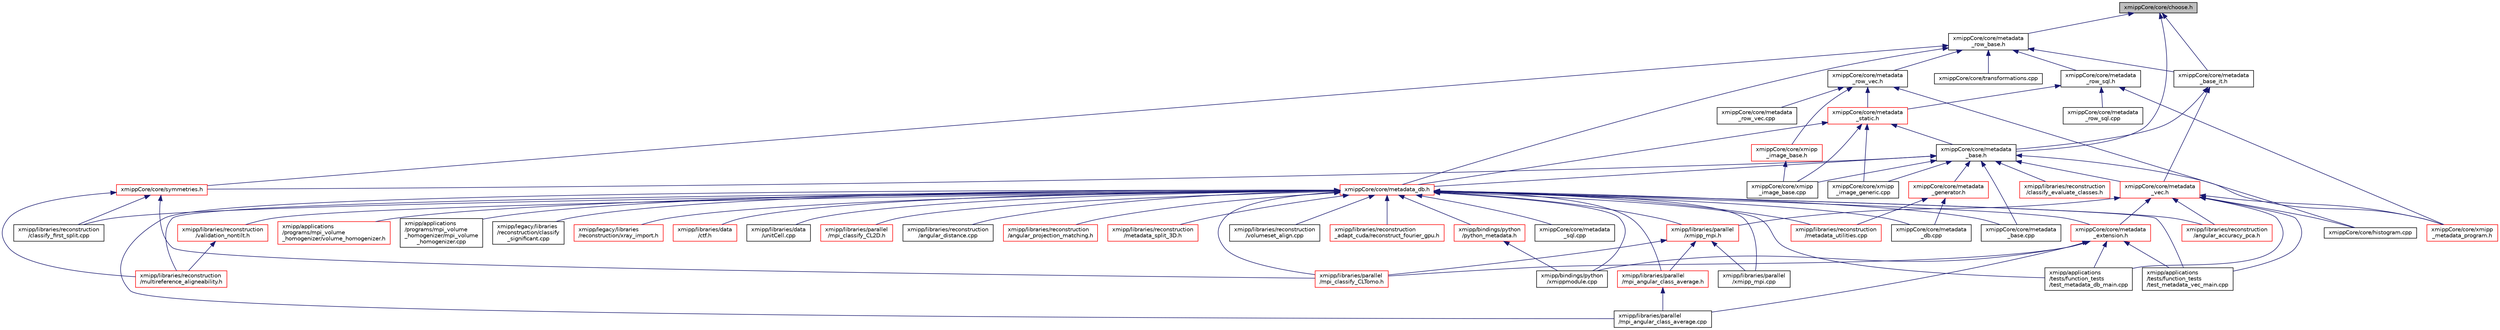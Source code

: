 digraph "xmippCore/core/choose.h"
{
  edge [fontname="Helvetica",fontsize="10",labelfontname="Helvetica",labelfontsize="10"];
  node [fontname="Helvetica",fontsize="10",shape=record];
  Node1 [label="xmippCore/core/choose.h",height=0.2,width=0.4,color="black", fillcolor="grey75", style="filled", fontcolor="black"];
  Node1 -> Node2 [dir="back",color="midnightblue",fontsize="10",style="solid",fontname="Helvetica"];
  Node2 [label="xmippCore/core/metadata\l_row_base.h",height=0.2,width=0.4,color="black", fillcolor="white", style="filled",URL="$metadata__row__base_8h.html"];
  Node2 -> Node3 [dir="back",color="midnightblue",fontsize="10",style="solid",fontname="Helvetica"];
  Node3 [label="xmippCore/core/metadata\l_row_vec.h",height=0.2,width=0.4,color="black", fillcolor="white", style="filled",URL="$metadata__row__vec_8h.html"];
  Node3 -> Node4 [dir="back",color="midnightblue",fontsize="10",style="solid",fontname="Helvetica"];
  Node4 [label="xmippCore/core/xmipp\l_image_base.h",height=0.2,width=0.4,color="red", fillcolor="white", style="filled",URL="$xmipp__image__base_8h.html"];
  Node4 -> Node681 [dir="back",color="midnightblue",fontsize="10",style="solid",fontname="Helvetica"];
  Node681 [label="xmippCore/core/xmipp\l_image_base.cpp",height=0.2,width=0.4,color="black", fillcolor="white", style="filled",URL="$xmipp__image__base_8cpp.html"];
  Node3 -> Node717 [dir="back",color="midnightblue",fontsize="10",style="solid",fontname="Helvetica"];
  Node717 [label="xmippCore/core/metadata\l_static.h",height=0.2,width=0.4,color="red", fillcolor="white", style="filled",URL="$metadata__static_8h.html"];
  Node717 -> Node718 [dir="back",color="midnightblue",fontsize="10",style="solid",fontname="Helvetica"];
  Node718 [label="xmippCore/core/metadata\l_base.h",height=0.2,width=0.4,color="black", fillcolor="white", style="filled",URL="$metadata__base_8h.html"];
  Node718 -> Node719 [dir="back",color="midnightblue",fontsize="10",style="solid",fontname="Helvetica"];
  Node719 [label="xmipp/libraries/reconstruction\l/classify_evaluate_classes.h",height=0.2,width=0.4,color="red", fillcolor="white", style="filled",URL="$classify__evaluate__classes_8h.html"];
  Node718 -> Node721 [dir="back",color="midnightblue",fontsize="10",style="solid",fontname="Helvetica"];
  Node721 [label="xmippCore/core/metadata\l_vec.h",height=0.2,width=0.4,color="red", fillcolor="white", style="filled",URL="$metadata__vec_8h.html"];
  Node721 -> Node651 [dir="back",color="midnightblue",fontsize="10",style="solid",fontname="Helvetica"];
  Node651 [label="xmipp/applications\l/tests/function_tests\l/test_metadata_db_main.cpp",height=0.2,width=0.4,color="black", fillcolor="white", style="filled",URL="$test__metadata__db__main_8cpp.html"];
  Node721 -> Node652 [dir="back",color="midnightblue",fontsize="10",style="solid",fontname="Helvetica"];
  Node652 [label="xmipp/applications\l/tests/function_tests\l/test_metadata_vec_main.cpp",height=0.2,width=0.4,color="black", fillcolor="white", style="filled",URL="$test__metadata__vec__main_8cpp.html"];
  Node721 -> Node746 [dir="back",color="midnightblue",fontsize="10",style="solid",fontname="Helvetica"];
  Node746 [label="xmipp/libraries/parallel\l/xmipp_mpi.h",height=0.2,width=0.4,color="red", fillcolor="white", style="filled",URL="$xmipp__mpi_8h.html"];
  Node746 -> Node531 [dir="back",color="midnightblue",fontsize="10",style="solid",fontname="Helvetica"];
  Node531 [label="xmipp/libraries/parallel\l/mpi_angular_class_average.h",height=0.2,width=0.4,color="red", fillcolor="white", style="filled",URL="$mpi__angular__class__average_8h.html"];
  Node531 -> Node533 [dir="back",color="midnightblue",fontsize="10",style="solid",fontname="Helvetica"];
  Node533 [label="xmipp/libraries/parallel\l/mpi_angular_class_average.cpp",height=0.2,width=0.4,color="black", fillcolor="white", style="filled",URL="$mpi__angular__class__average_8cpp.html"];
  Node746 -> Node189 [dir="back",color="midnightblue",fontsize="10",style="solid",fontname="Helvetica"];
  Node189 [label="xmipp/libraries/parallel\l/mpi_classify_CLTomo.h",height=0.2,width=0.4,color="red", fillcolor="white", style="filled",URL="$mpi__classify__CLTomo_8h.html"];
  Node746 -> Node769 [dir="back",color="midnightblue",fontsize="10",style="solid",fontname="Helvetica"];
  Node769 [label="xmipp/libraries/parallel\l/xmipp_mpi.cpp",height=0.2,width=0.4,color="black", fillcolor="white", style="filled",URL="$xmipp__mpi_8cpp.html"];
  Node721 -> Node540 [dir="back",color="midnightblue",fontsize="10",style="solid",fontname="Helvetica"];
  Node540 [label="xmipp/libraries/reconstruction\l/angular_accuracy_pca.h",height=0.2,width=0.4,color="red", fillcolor="white", style="filled",URL="$angular__accuracy__pca_8h.html"];
  Node721 -> Node650 [dir="back",color="midnightblue",fontsize="10",style="solid",fontname="Helvetica"];
  Node650 [label="xmippCore/core/metadata\l_extension.h",height=0.2,width=0.4,color="red", fillcolor="white", style="filled",URL="$metadata__extension_8h.html"];
  Node650 -> Node651 [dir="back",color="midnightblue",fontsize="10",style="solid",fontname="Helvetica"];
  Node650 -> Node652 [dir="back",color="midnightblue",fontsize="10",style="solid",fontname="Helvetica"];
  Node650 -> Node354 [dir="back",color="midnightblue",fontsize="10",style="solid",fontname="Helvetica"];
  Node354 [label="xmipp/bindings/python\l/xmippmodule.cpp",height=0.2,width=0.4,color="black", fillcolor="white", style="filled",URL="$xmippmodule_8cpp.html"];
  Node650 -> Node533 [dir="back",color="midnightblue",fontsize="10",style="solid",fontname="Helvetica"];
  Node650 -> Node189 [dir="back",color="midnightblue",fontsize="10",style="solid",fontname="Helvetica"];
  Node721 -> Node806 [dir="back",color="midnightblue",fontsize="10",style="solid",fontname="Helvetica"];
  Node806 [label="xmippCore/core/histogram.cpp",height=0.2,width=0.4,color="black", fillcolor="white", style="filled",URL="$histogram_8cpp.html"];
  Node721 -> Node811 [dir="back",color="midnightblue",fontsize="10",style="solid",fontname="Helvetica"];
  Node811 [label="xmippCore/core/xmipp\l_metadata_program.h",height=0.2,width=0.4,color="red", fillcolor="white", style="filled",URL="$xmipp__metadata__program_8h.html"];
  Node718 -> Node828 [dir="back",color="midnightblue",fontsize="10",style="solid",fontname="Helvetica"];
  Node828 [label="xmippCore/core/metadata_db.h",height=0.2,width=0.4,color="red", fillcolor="white", style="filled",URL="$metadata__db_8h.html"];
  Node828 -> Node349 [dir="back",color="midnightblue",fontsize="10",style="solid",fontname="Helvetica"];
  Node349 [label="xmipp/applications\l/programs/mpi_volume\l_homogenizer/volume_homogenizer.h",height=0.2,width=0.4,color="red", fillcolor="white", style="filled",URL="$volume__homogenizer_8h.html"];
  Node828 -> Node351 [dir="back",color="midnightblue",fontsize="10",style="solid",fontname="Helvetica"];
  Node351 [label="xmipp/applications\l/programs/mpi_volume\l_homogenizer/mpi_volume\l_homogenizer.cpp",height=0.2,width=0.4,color="black", fillcolor="white", style="filled",URL="$mpi__volume__homogenizer_8cpp.html"];
  Node828 -> Node651 [dir="back",color="midnightblue",fontsize="10",style="solid",fontname="Helvetica"];
  Node828 -> Node652 [dir="back",color="midnightblue",fontsize="10",style="solid",fontname="Helvetica"];
  Node828 -> Node829 [dir="back",color="midnightblue",fontsize="10",style="solid",fontname="Helvetica"];
  Node829 [label="xmipp/bindings/python\l/python_metadata.h",height=0.2,width=0.4,color="red", fillcolor="white", style="filled",URL="$python__metadata_8h.html"];
  Node829 -> Node354 [dir="back",color="midnightblue",fontsize="10",style="solid",fontname="Helvetica"];
  Node828 -> Node354 [dir="back",color="midnightblue",fontsize="10",style="solid",fontname="Helvetica"];
  Node828 -> Node158 [dir="back",color="midnightblue",fontsize="10",style="solid",fontname="Helvetica"];
  Node158 [label="xmipp/legacy/libraries\l/reconstruction/classify\l_significant.cpp",height=0.2,width=0.4,color="black", fillcolor="white", style="filled",URL="$classify__significant_8cpp.html"];
  Node828 -> Node121 [dir="back",color="midnightblue",fontsize="10",style="solid",fontname="Helvetica"];
  Node121 [label="xmipp/legacy/libraries\l/reconstruction/xray_import.h",height=0.2,width=0.4,color="red", fillcolor="white", style="filled",URL="$xray__import_8h.html"];
  Node828 -> Node833 [dir="back",color="midnightblue",fontsize="10",style="solid",fontname="Helvetica"];
  Node833 [label="xmipp/libraries/data\l/ctf.h",height=0.2,width=0.4,color="red", fillcolor="white", style="filled",URL="$ctf_8h.html"];
  Node828 -> Node517 [dir="back",color="midnightblue",fontsize="10",style="solid",fontname="Helvetica"];
  Node517 [label="xmipp/libraries/data\l/unitCell.cpp",height=0.2,width=0.4,color="black", fillcolor="white", style="filled",URL="$unitCell_8cpp.html"];
  Node828 -> Node531 [dir="back",color="midnightblue",fontsize="10",style="solid",fontname="Helvetica"];
  Node828 -> Node533 [dir="back",color="midnightblue",fontsize="10",style="solid",fontname="Helvetica"];
  Node828 -> Node835 [dir="back",color="midnightblue",fontsize="10",style="solid",fontname="Helvetica"];
  Node835 [label="xmipp/libraries/parallel\l/mpi_classify_CL2D.h",height=0.2,width=0.4,color="red", fillcolor="white", style="filled",URL="$mpi__classify__CL2D_8h.html"];
  Node828 -> Node746 [dir="back",color="midnightblue",fontsize="10",style="solid",fontname="Helvetica"];
  Node828 -> Node189 [dir="back",color="midnightblue",fontsize="10",style="solid",fontname="Helvetica"];
  Node828 -> Node769 [dir="back",color="midnightblue",fontsize="10",style="solid",fontname="Helvetica"];
  Node828 -> Node540 [dir="back",color="midnightblue",fontsize="10",style="solid",fontname="Helvetica"];
  Node828 -> Node779 [dir="back",color="midnightblue",fontsize="10",style="solid",fontname="Helvetica"];
  Node779 [label="xmipp/libraries/reconstruction\l/angular_distance.cpp",height=0.2,width=0.4,color="black", fillcolor="white", style="filled",URL="$angular__distance_8cpp.html"];
  Node828 -> Node837 [dir="back",color="midnightblue",fontsize="10",style="solid",fontname="Helvetica"];
  Node837 [label="xmipp/libraries/reconstruction\l/angular_projection_matching.h",height=0.2,width=0.4,color="red", fillcolor="white", style="filled",URL="$angular__projection__matching_8h.html"];
  Node828 -> Node215 [dir="back",color="midnightblue",fontsize="10",style="solid",fontname="Helvetica"];
  Node215 [label="xmipp/libraries/reconstruction\l/classify_first_split.cpp",height=0.2,width=0.4,color="black", fillcolor="white", style="filled",URL="$classify__first__split_8cpp.html"];
  Node828 -> Node839 [dir="back",color="midnightblue",fontsize="10",style="solid",fontname="Helvetica"];
  Node839 [label="xmipp/libraries/reconstruction\l/metadata_split_3D.h",height=0.2,width=0.4,color="red", fillcolor="white", style="filled",URL="$metadata__split__3D_8h.html"];
  Node828 -> Node841 [dir="back",color="midnightblue",fontsize="10",style="solid",fontname="Helvetica"];
  Node841 [label="xmipp/libraries/reconstruction\l/metadata_utilities.cpp",height=0.2,width=0.4,color="red", fillcolor="white", style="filled",URL="$metadata__utilities_8cpp.html"];
  Node828 -> Node843 [dir="back",color="midnightblue",fontsize="10",style="solid",fontname="Helvetica"];
  Node843 [label="xmipp/libraries/reconstruction\l/validation_nontilt.h",height=0.2,width=0.4,color="red", fillcolor="white", style="filled",URL="$validation__nontilt_8h.html"];
  Node843 -> Node262 [dir="back",color="midnightblue",fontsize="10",style="solid",fontname="Helvetica"];
  Node262 [label="xmipp/libraries/reconstruction\l/multireference_aligneability.h",height=0.2,width=0.4,color="red", fillcolor="white", style="filled",URL="$multireference__aligneability_8h.html"];
  Node828 -> Node262 [dir="back",color="midnightblue",fontsize="10",style="solid",fontname="Helvetica"];
  Node828 -> Node810 [dir="back",color="midnightblue",fontsize="10",style="solid",fontname="Helvetica"];
  Node810 [label="xmipp/libraries/reconstruction\l/volumeset_align.cpp",height=0.2,width=0.4,color="black", fillcolor="white", style="filled",URL="$volumeset__align_8cpp.html"];
  Node828 -> Node340 [dir="back",color="midnightblue",fontsize="10",style="solid",fontname="Helvetica"];
  Node340 [label="xmipp/libraries/reconstruction\l_adapt_cuda/reconstruct_fourier_gpu.h",height=0.2,width=0.4,color="red", fillcolor="white", style="filled",URL="$reconstruct__fourier__gpu_8h.html"];
  Node828 -> Node650 [dir="back",color="midnightblue",fontsize="10",style="solid",fontname="Helvetica"];
  Node828 -> Node677 [dir="back",color="midnightblue",fontsize="10",style="solid",fontname="Helvetica"];
  Node677 [label="xmippCore/core/metadata\l_base.cpp",height=0.2,width=0.4,color="black", fillcolor="white", style="filled",URL="$metadata__base_8cpp.html"];
  Node828 -> Node678 [dir="back",color="midnightblue",fontsize="10",style="solid",fontname="Helvetica"];
  Node678 [label="xmippCore/core/metadata\l_db.cpp",height=0.2,width=0.4,color="black", fillcolor="white", style="filled",URL="$metadata__db_8cpp.html"];
  Node828 -> Node846 [dir="back",color="midnightblue",fontsize="10",style="solid",fontname="Helvetica"];
  Node846 [label="xmippCore/core/metadata\l_sql.cpp",height=0.2,width=0.4,color="black", fillcolor="white", style="filled",URL="$metadata__sql_8cpp.html"];
  Node718 -> Node847 [dir="back",color="midnightblue",fontsize="10",style="solid",fontname="Helvetica"];
  Node847 [label="xmippCore/core/symmetries.h",height=0.2,width=0.4,color="red", fillcolor="white", style="filled",URL="$ore_2core_2symmetries_8h.html"];
  Node847 -> Node189 [dir="back",color="midnightblue",fontsize="10",style="solid",fontname="Helvetica"];
  Node847 -> Node215 [dir="back",color="midnightblue",fontsize="10",style="solid",fontname="Helvetica"];
  Node847 -> Node262 [dir="back",color="midnightblue",fontsize="10",style="solid",fontname="Helvetica"];
  Node718 -> Node677 [dir="back",color="midnightblue",fontsize="10",style="solid",fontname="Helvetica"];
  Node718 -> Node853 [dir="back",color="midnightblue",fontsize="10",style="solid",fontname="Helvetica"];
  Node853 [label="xmippCore/core/metadata\l_generator.h",height=0.2,width=0.4,color="red", fillcolor="white", style="filled",URL="$metadata__generator_8h.html"];
  Node853 -> Node841 [dir="back",color="midnightblue",fontsize="10",style="solid",fontname="Helvetica"];
  Node853 -> Node678 [dir="back",color="midnightblue",fontsize="10",style="solid",fontname="Helvetica"];
  Node718 -> Node681 [dir="back",color="midnightblue",fontsize="10",style="solid",fontname="Helvetica"];
  Node718 -> Node676 [dir="back",color="midnightblue",fontsize="10",style="solid",fontname="Helvetica"];
  Node676 [label="xmippCore/core/xmipp\l_image_generic.cpp",height=0.2,width=0.4,color="black", fillcolor="white", style="filled",URL="$xmipp__image__generic_8cpp.html"];
  Node718 -> Node811 [dir="back",color="midnightblue",fontsize="10",style="solid",fontname="Helvetica"];
  Node717 -> Node828 [dir="back",color="midnightblue",fontsize="10",style="solid",fontname="Helvetica"];
  Node717 -> Node681 [dir="back",color="midnightblue",fontsize="10",style="solid",fontname="Helvetica"];
  Node717 -> Node676 [dir="back",color="midnightblue",fontsize="10",style="solid",fontname="Helvetica"];
  Node3 -> Node806 [dir="back",color="midnightblue",fontsize="10",style="solid",fontname="Helvetica"];
  Node3 -> Node865 [dir="back",color="midnightblue",fontsize="10",style="solid",fontname="Helvetica"];
  Node865 [label="xmippCore/core/metadata\l_row_vec.cpp",height=0.2,width=0.4,color="black", fillcolor="white", style="filled",URL="$metadata__row__vec_8cpp.html"];
  Node2 -> Node866 [dir="back",color="midnightblue",fontsize="10",style="solid",fontname="Helvetica"];
  Node866 [label="xmippCore/core/metadata\l_base_it.h",height=0.2,width=0.4,color="black", fillcolor="white", style="filled",URL="$metadata__base__it_8h.html"];
  Node866 -> Node718 [dir="back",color="midnightblue",fontsize="10",style="solid",fontname="Helvetica"];
  Node866 -> Node721 [dir="back",color="midnightblue",fontsize="10",style="solid",fontname="Helvetica"];
  Node2 -> Node867 [dir="back",color="midnightblue",fontsize="10",style="solid",fontname="Helvetica"];
  Node867 [label="xmippCore/core/metadata\l_row_sql.h",height=0.2,width=0.4,color="black", fillcolor="white", style="filled",URL="$metadata__row__sql_8h.html"];
  Node867 -> Node717 [dir="back",color="midnightblue",fontsize="10",style="solid",fontname="Helvetica"];
  Node867 -> Node868 [dir="back",color="midnightblue",fontsize="10",style="solid",fontname="Helvetica"];
  Node868 [label="xmippCore/core/metadata\l_row_sql.cpp",height=0.2,width=0.4,color="black", fillcolor="white", style="filled",URL="$metadata__row__sql_8cpp.html"];
  Node867 -> Node811 [dir="back",color="midnightblue",fontsize="10",style="solid",fontname="Helvetica"];
  Node2 -> Node828 [dir="back",color="midnightblue",fontsize="10",style="solid",fontname="Helvetica"];
  Node2 -> Node847 [dir="back",color="midnightblue",fontsize="10",style="solid",fontname="Helvetica"];
  Node2 -> Node869 [dir="back",color="midnightblue",fontsize="10",style="solid",fontname="Helvetica"];
  Node869 [label="xmippCore/core/transformations.cpp",height=0.2,width=0.4,color="black", fillcolor="white", style="filled",URL="$transformations_8cpp.html"];
  Node1 -> Node866 [dir="back",color="midnightblue",fontsize="10",style="solid",fontname="Helvetica"];
  Node1 -> Node718 [dir="back",color="midnightblue",fontsize="10",style="solid",fontname="Helvetica"];
}
